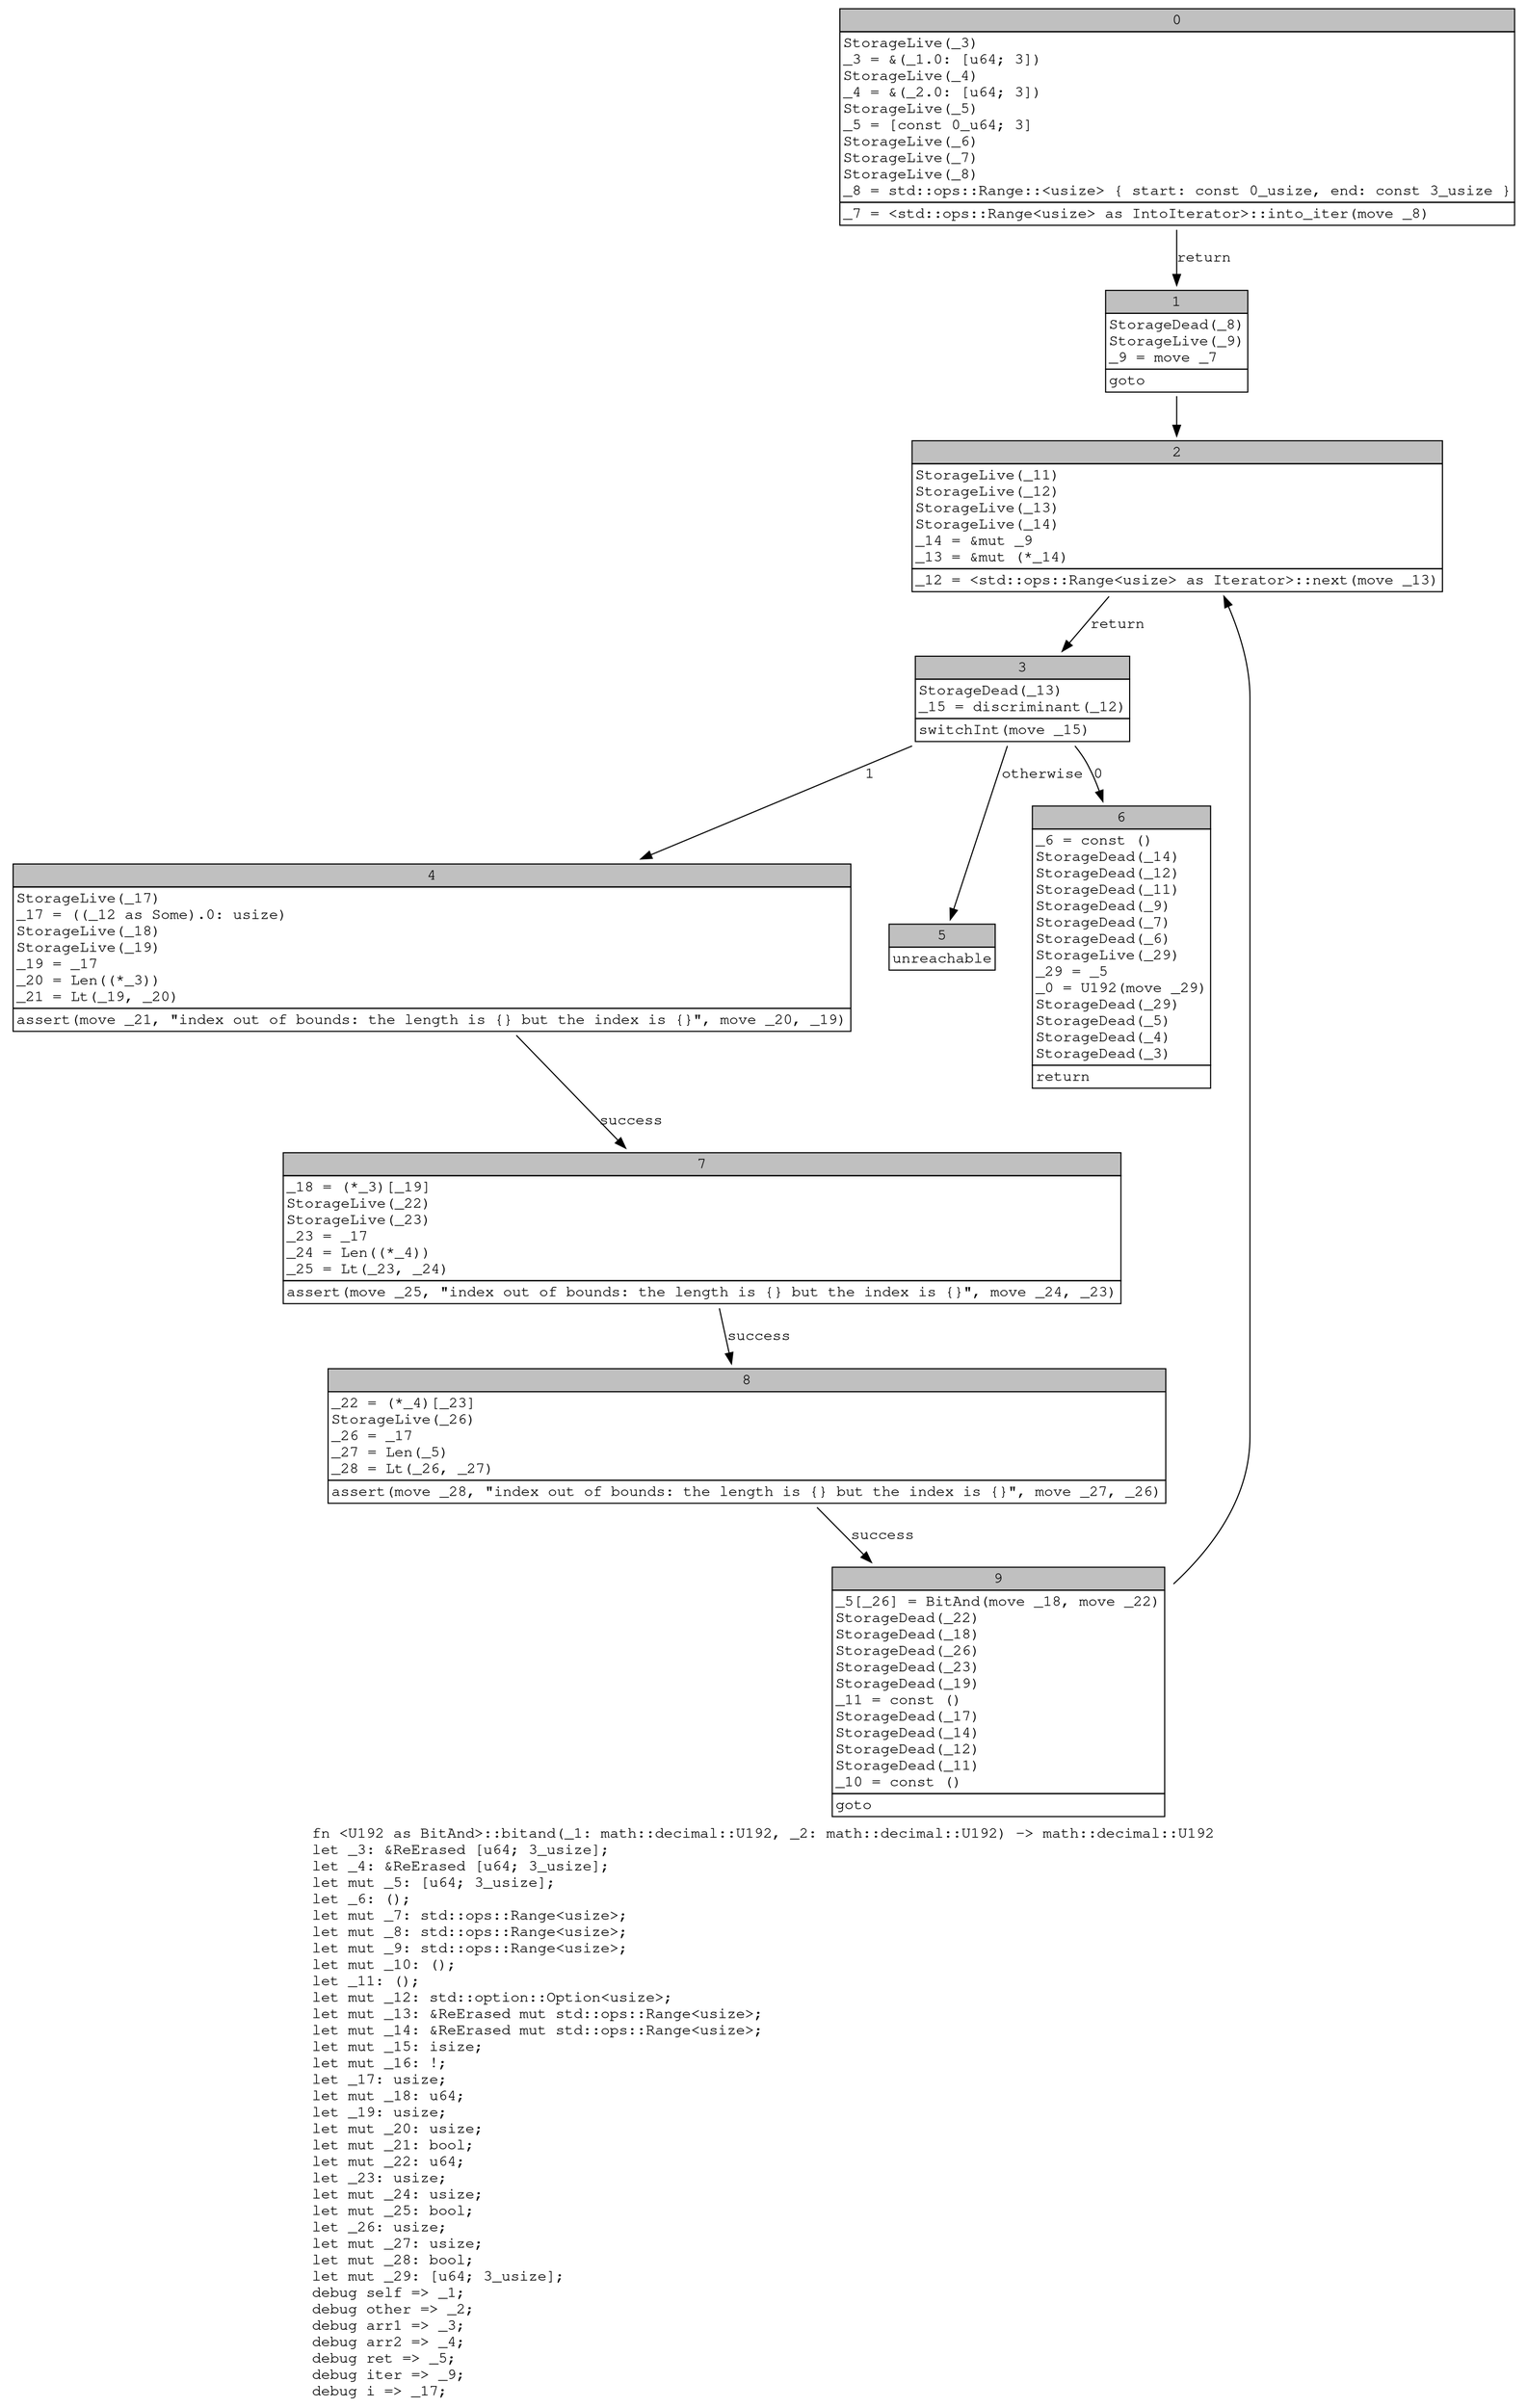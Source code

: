 digraph Mir_0_956 {
    graph [fontname="Courier, monospace"];
    node [fontname="Courier, monospace"];
    edge [fontname="Courier, monospace"];
    label=<fn &lt;U192 as BitAnd&gt;::bitand(_1: math::decimal::U192, _2: math::decimal::U192) -&gt; math::decimal::U192<br align="left"/>let _3: &amp;ReErased [u64; 3_usize];<br align="left"/>let _4: &amp;ReErased [u64; 3_usize];<br align="left"/>let mut _5: [u64; 3_usize];<br align="left"/>let _6: ();<br align="left"/>let mut _7: std::ops::Range&lt;usize&gt;;<br align="left"/>let mut _8: std::ops::Range&lt;usize&gt;;<br align="left"/>let mut _9: std::ops::Range&lt;usize&gt;;<br align="left"/>let mut _10: ();<br align="left"/>let _11: ();<br align="left"/>let mut _12: std::option::Option&lt;usize&gt;;<br align="left"/>let mut _13: &amp;ReErased mut std::ops::Range&lt;usize&gt;;<br align="left"/>let mut _14: &amp;ReErased mut std::ops::Range&lt;usize&gt;;<br align="left"/>let mut _15: isize;<br align="left"/>let mut _16: !;<br align="left"/>let _17: usize;<br align="left"/>let mut _18: u64;<br align="left"/>let _19: usize;<br align="left"/>let mut _20: usize;<br align="left"/>let mut _21: bool;<br align="left"/>let mut _22: u64;<br align="left"/>let _23: usize;<br align="left"/>let mut _24: usize;<br align="left"/>let mut _25: bool;<br align="left"/>let _26: usize;<br align="left"/>let mut _27: usize;<br align="left"/>let mut _28: bool;<br align="left"/>let mut _29: [u64; 3_usize];<br align="left"/>debug self =&gt; _1;<br align="left"/>debug other =&gt; _2;<br align="left"/>debug arr1 =&gt; _3;<br align="left"/>debug arr2 =&gt; _4;<br align="left"/>debug ret =&gt; _5;<br align="left"/>debug iter =&gt; _9;<br align="left"/>debug i =&gt; _17;<br align="left"/>>;
    bb0__0_956 [shape="none", label=<<table border="0" cellborder="1" cellspacing="0"><tr><td bgcolor="gray" align="center" colspan="1">0</td></tr><tr><td align="left" balign="left">StorageLive(_3)<br/>_3 = &amp;(_1.0: [u64; 3])<br/>StorageLive(_4)<br/>_4 = &amp;(_2.0: [u64; 3])<br/>StorageLive(_5)<br/>_5 = [const 0_u64; 3]<br/>StorageLive(_6)<br/>StorageLive(_7)<br/>StorageLive(_8)<br/>_8 = std::ops::Range::&lt;usize&gt; { start: const 0_usize, end: const 3_usize }<br/></td></tr><tr><td align="left">_7 = &lt;std::ops::Range&lt;usize&gt; as IntoIterator&gt;::into_iter(move _8)</td></tr></table>>];
    bb1__0_956 [shape="none", label=<<table border="0" cellborder="1" cellspacing="0"><tr><td bgcolor="gray" align="center" colspan="1">1</td></tr><tr><td align="left" balign="left">StorageDead(_8)<br/>StorageLive(_9)<br/>_9 = move _7<br/></td></tr><tr><td align="left">goto</td></tr></table>>];
    bb2__0_956 [shape="none", label=<<table border="0" cellborder="1" cellspacing="0"><tr><td bgcolor="gray" align="center" colspan="1">2</td></tr><tr><td align="left" balign="left">StorageLive(_11)<br/>StorageLive(_12)<br/>StorageLive(_13)<br/>StorageLive(_14)<br/>_14 = &amp;mut _9<br/>_13 = &amp;mut (*_14)<br/></td></tr><tr><td align="left">_12 = &lt;std::ops::Range&lt;usize&gt; as Iterator&gt;::next(move _13)</td></tr></table>>];
    bb3__0_956 [shape="none", label=<<table border="0" cellborder="1" cellspacing="0"><tr><td bgcolor="gray" align="center" colspan="1">3</td></tr><tr><td align="left" balign="left">StorageDead(_13)<br/>_15 = discriminant(_12)<br/></td></tr><tr><td align="left">switchInt(move _15)</td></tr></table>>];
    bb4__0_956 [shape="none", label=<<table border="0" cellborder="1" cellspacing="0"><tr><td bgcolor="gray" align="center" colspan="1">4</td></tr><tr><td align="left" balign="left">StorageLive(_17)<br/>_17 = ((_12 as Some).0: usize)<br/>StorageLive(_18)<br/>StorageLive(_19)<br/>_19 = _17<br/>_20 = Len((*_3))<br/>_21 = Lt(_19, _20)<br/></td></tr><tr><td align="left">assert(move _21, &quot;index out of bounds: the length is {} but the index is {}&quot;, move _20, _19)</td></tr></table>>];
    bb5__0_956 [shape="none", label=<<table border="0" cellborder="1" cellspacing="0"><tr><td bgcolor="gray" align="center" colspan="1">5</td></tr><tr><td align="left">unreachable</td></tr></table>>];
    bb6__0_956 [shape="none", label=<<table border="0" cellborder="1" cellspacing="0"><tr><td bgcolor="gray" align="center" colspan="1">6</td></tr><tr><td align="left" balign="left">_6 = const ()<br/>StorageDead(_14)<br/>StorageDead(_12)<br/>StorageDead(_11)<br/>StorageDead(_9)<br/>StorageDead(_7)<br/>StorageDead(_6)<br/>StorageLive(_29)<br/>_29 = _5<br/>_0 = U192(move _29)<br/>StorageDead(_29)<br/>StorageDead(_5)<br/>StorageDead(_4)<br/>StorageDead(_3)<br/></td></tr><tr><td align="left">return</td></tr></table>>];
    bb7__0_956 [shape="none", label=<<table border="0" cellborder="1" cellspacing="0"><tr><td bgcolor="gray" align="center" colspan="1">7</td></tr><tr><td align="left" balign="left">_18 = (*_3)[_19]<br/>StorageLive(_22)<br/>StorageLive(_23)<br/>_23 = _17<br/>_24 = Len((*_4))<br/>_25 = Lt(_23, _24)<br/></td></tr><tr><td align="left">assert(move _25, &quot;index out of bounds: the length is {} but the index is {}&quot;, move _24, _23)</td></tr></table>>];
    bb8__0_956 [shape="none", label=<<table border="0" cellborder="1" cellspacing="0"><tr><td bgcolor="gray" align="center" colspan="1">8</td></tr><tr><td align="left" balign="left">_22 = (*_4)[_23]<br/>StorageLive(_26)<br/>_26 = _17<br/>_27 = Len(_5)<br/>_28 = Lt(_26, _27)<br/></td></tr><tr><td align="left">assert(move _28, &quot;index out of bounds: the length is {} but the index is {}&quot;, move _27, _26)</td></tr></table>>];
    bb9__0_956 [shape="none", label=<<table border="0" cellborder="1" cellspacing="0"><tr><td bgcolor="gray" align="center" colspan="1">9</td></tr><tr><td align="left" balign="left">_5[_26] = BitAnd(move _18, move _22)<br/>StorageDead(_22)<br/>StorageDead(_18)<br/>StorageDead(_26)<br/>StorageDead(_23)<br/>StorageDead(_19)<br/>_11 = const ()<br/>StorageDead(_17)<br/>StorageDead(_14)<br/>StorageDead(_12)<br/>StorageDead(_11)<br/>_10 = const ()<br/></td></tr><tr><td align="left">goto</td></tr></table>>];
    bb0__0_956 -> bb1__0_956 [label="return"];
    bb1__0_956 -> bb2__0_956 [label=""];
    bb2__0_956 -> bb3__0_956 [label="return"];
    bb3__0_956 -> bb6__0_956 [label="0"];
    bb3__0_956 -> bb4__0_956 [label="1"];
    bb3__0_956 -> bb5__0_956 [label="otherwise"];
    bb4__0_956 -> bb7__0_956 [label="success"];
    bb7__0_956 -> bb8__0_956 [label="success"];
    bb8__0_956 -> bb9__0_956 [label="success"];
    bb9__0_956 -> bb2__0_956 [label=""];
}
